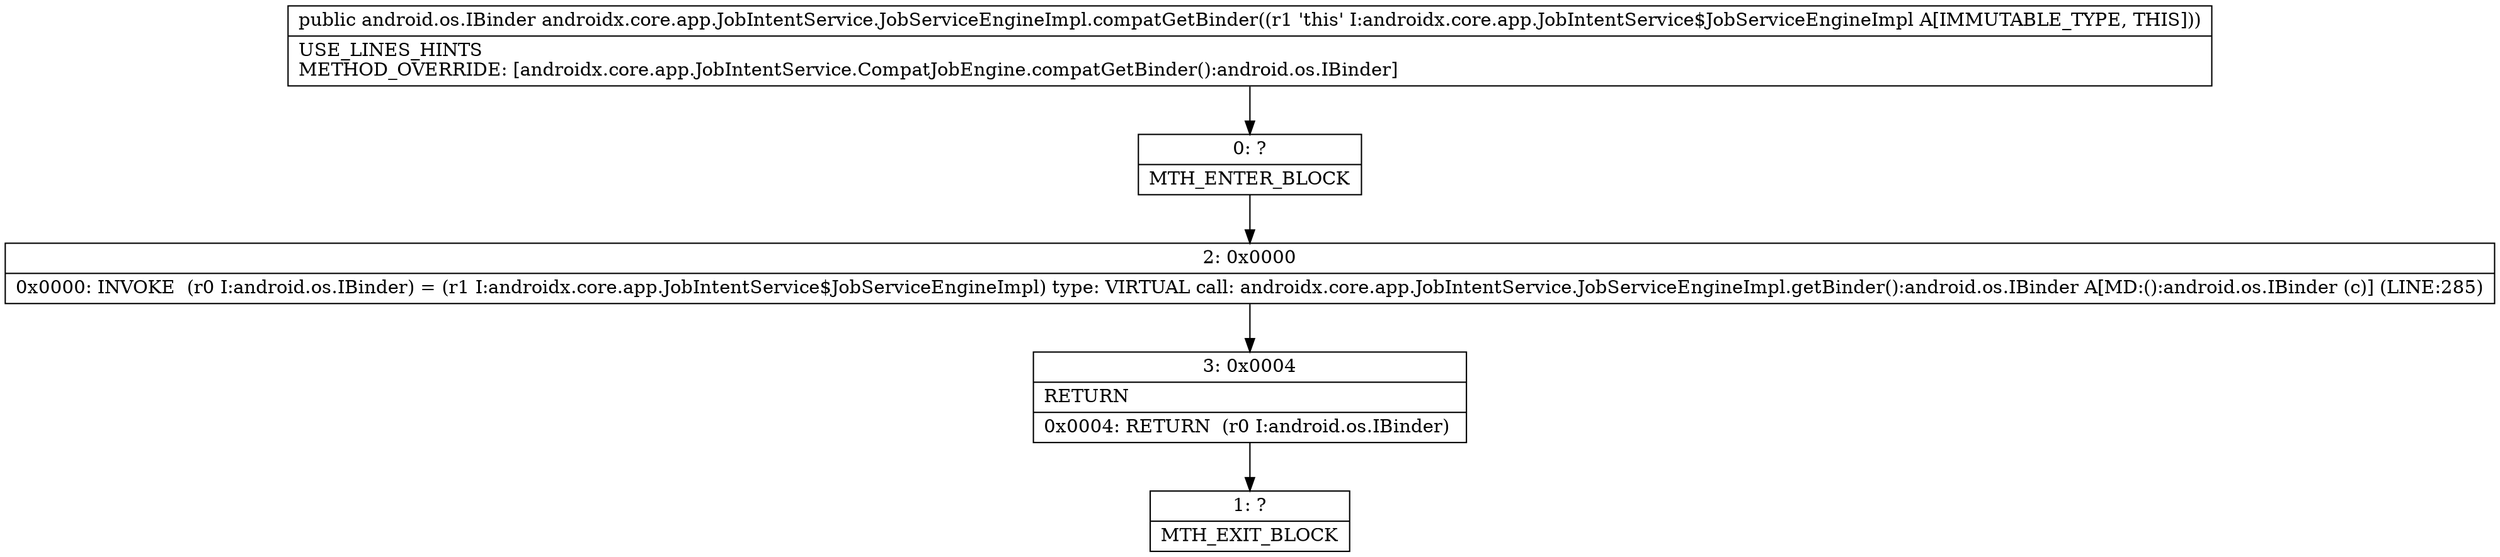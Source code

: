 digraph "CFG forandroidx.core.app.JobIntentService.JobServiceEngineImpl.compatGetBinder()Landroid\/os\/IBinder;" {
Node_0 [shape=record,label="{0\:\ ?|MTH_ENTER_BLOCK\l}"];
Node_2 [shape=record,label="{2\:\ 0x0000|0x0000: INVOKE  (r0 I:android.os.IBinder) = (r1 I:androidx.core.app.JobIntentService$JobServiceEngineImpl) type: VIRTUAL call: androidx.core.app.JobIntentService.JobServiceEngineImpl.getBinder():android.os.IBinder A[MD:():android.os.IBinder (c)] (LINE:285)\l}"];
Node_3 [shape=record,label="{3\:\ 0x0004|RETURN\l|0x0004: RETURN  (r0 I:android.os.IBinder) \l}"];
Node_1 [shape=record,label="{1\:\ ?|MTH_EXIT_BLOCK\l}"];
MethodNode[shape=record,label="{public android.os.IBinder androidx.core.app.JobIntentService.JobServiceEngineImpl.compatGetBinder((r1 'this' I:androidx.core.app.JobIntentService$JobServiceEngineImpl A[IMMUTABLE_TYPE, THIS]))  | USE_LINES_HINTS\lMETHOD_OVERRIDE: [androidx.core.app.JobIntentService.CompatJobEngine.compatGetBinder():android.os.IBinder]\l}"];
MethodNode -> Node_0;Node_0 -> Node_2;
Node_2 -> Node_3;
Node_3 -> Node_1;
}

